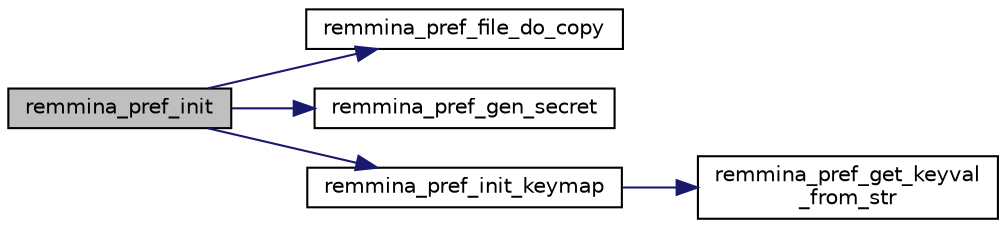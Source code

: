 digraph "remmina_pref_init"
{
  edge [fontname="Helvetica",fontsize="10",labelfontname="Helvetica",labelfontsize="10"];
  node [fontname="Helvetica",fontsize="10",shape=record];
  rankdir="LR";
  Node145 [label="remmina_pref_init",height=0.2,width=0.4,color="black", fillcolor="grey75", style="filled", fontcolor="black"];
  Node145 -> Node146 [color="midnightblue",fontsize="10",style="solid",fontname="Helvetica"];
  Node146 [label="remmina_pref_file_do_copy",height=0.2,width=0.4,color="black", fillcolor="white", style="filled",URL="$remmina__pref_8c.html#a7829d615a6c5b8a6f6c759043fb2ac81"];
  Node145 -> Node147 [color="midnightblue",fontsize="10",style="solid",fontname="Helvetica"];
  Node147 [label="remmina_pref_gen_secret",height=0.2,width=0.4,color="black", fillcolor="white", style="filled",URL="$remmina__pref_8c.html#afc609e167e078f1991320f79e9f9157c"];
  Node145 -> Node148 [color="midnightblue",fontsize="10",style="solid",fontname="Helvetica"];
  Node148 [label="remmina_pref_init_keymap",height=0.2,width=0.4,color="black", fillcolor="white", style="filled",URL="$remmina__pref_8c.html#aed7f3859d4306419932df15131987355"];
  Node148 -> Node149 [color="midnightblue",fontsize="10",style="solid",fontname="Helvetica"];
  Node149 [label="remmina_pref_get_keyval\l_from_str",height=0.2,width=0.4,color="black", fillcolor="white", style="filled",URL="$remmina__pref_8c.html#a0296a8f5b359547a0aa4cbffb914edd3"];
}
